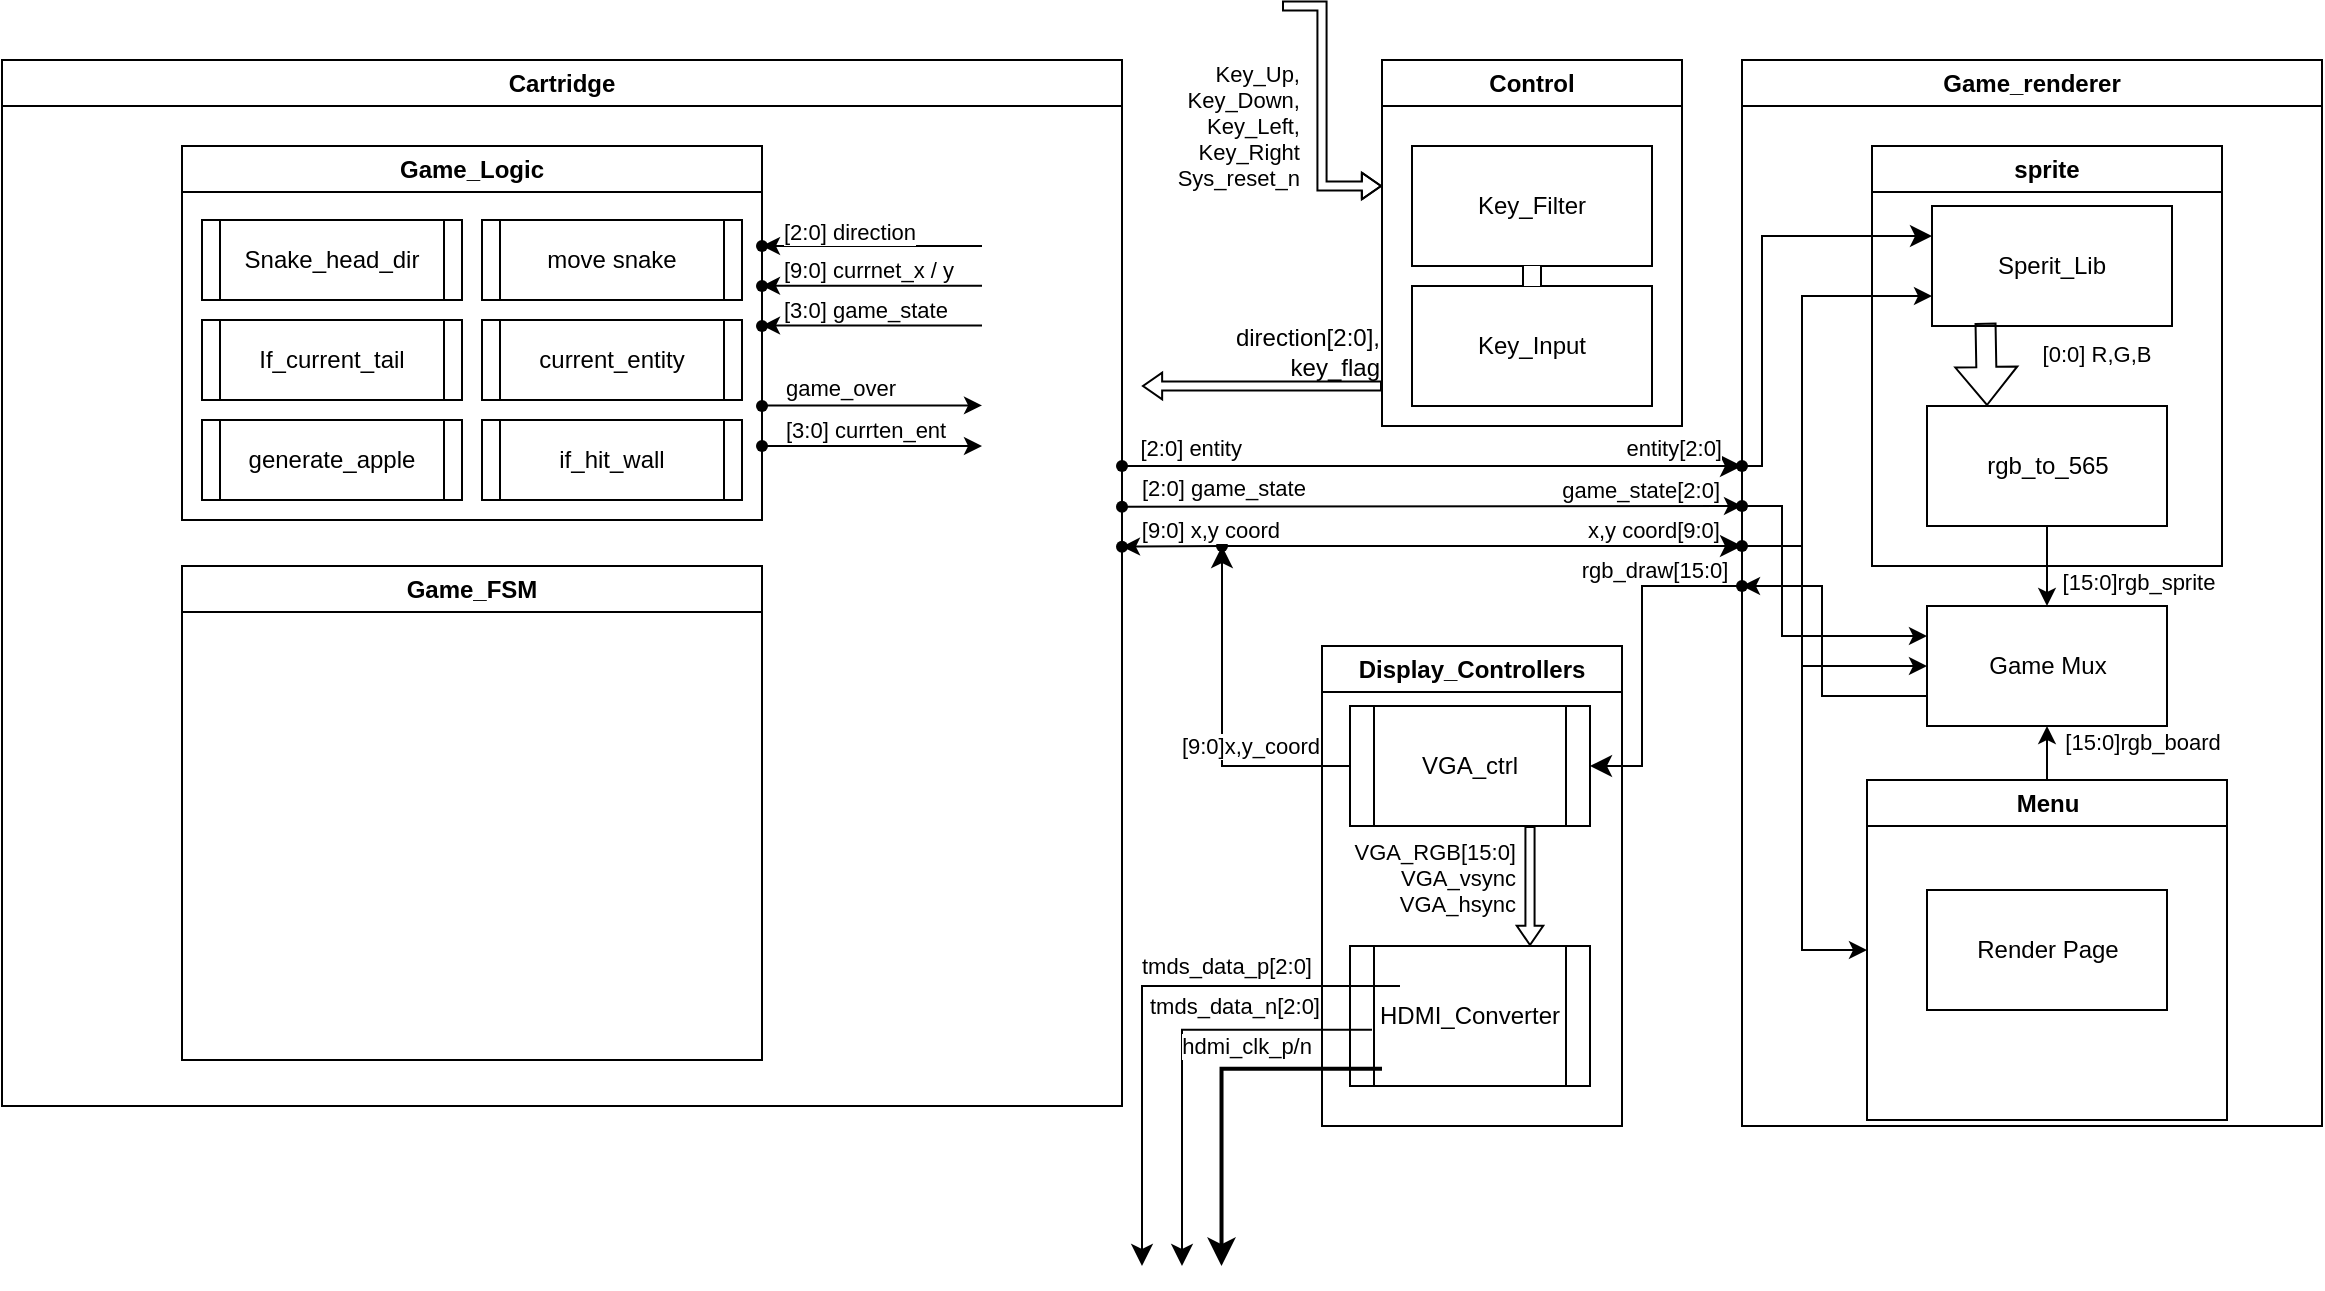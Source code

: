 <mxfile version="25.0.3">
  <diagram name="Page-1" id="sHfkZnYr7WtnaqoEsqCM">
    <mxGraphModel dx="1692" dy="544" grid="1" gridSize="10" guides="1" tooltips="1" connect="1" arrows="1" fold="1" page="1" pageScale="1" pageWidth="827" pageHeight="1169" math="0" shadow="0">
      <root>
        <mxCell id="0" />
        <mxCell id="1" parent="0" />
        <mxCell id="xB46dBXS0W5ADeLuJi4j-32" value="Control" style="swimlane;whiteSpace=wrap;html=1;startSize=23;" parent="1" vertex="1">
          <mxGeometry x="40" y="117" width="150" height="183" as="geometry" />
        </mxCell>
        <mxCell id="xB46dBXS0W5ADeLuJi4j-35" value="Key_Filter" style="rounded=0;whiteSpace=wrap;html=1;" parent="xB46dBXS0W5ADeLuJi4j-32" vertex="1">
          <mxGeometry x="15" y="43" width="120" height="60" as="geometry" />
        </mxCell>
        <mxCell id="xB46dBXS0W5ADeLuJi4j-37" value="Key_Input" style="rounded=0;whiteSpace=wrap;html=1;" parent="xB46dBXS0W5ADeLuJi4j-32" vertex="1">
          <mxGeometry x="15" y="113" width="120" height="60" as="geometry" />
        </mxCell>
        <mxCell id="xB46dBXS0W5ADeLuJi4j-40" value="" style="shape=filledEdge;rounded=0;fixDash=1;endArrow=none;strokeWidth=10;fillColor=#ffffff;html=1;entryX=0.5;entryY=0;entryDx=0;entryDy=0;exitX=0.5;exitY=1;exitDx=0;exitDy=0;" parent="xB46dBXS0W5ADeLuJi4j-32" source="xB46dBXS0W5ADeLuJi4j-35" target="xB46dBXS0W5ADeLuJi4j-37" edge="1">
          <mxGeometry width="60" height="40" relative="1" as="geometry">
            <mxPoint x="30" y="23" as="sourcePoint" />
            <mxPoint x="85" y="123" as="targetPoint" />
          </mxGeometry>
        </mxCell>
        <mxCell id="sHn7CH1aY6ciFTgk0AOF-37" value="&lt;div&gt;Game_renderer&lt;/div&gt;" style="swimlane;whiteSpace=wrap;html=1;" parent="1" vertex="1">
          <mxGeometry x="220" y="117" width="290" height="533" as="geometry" />
        </mxCell>
        <mxCell id="sHn7CH1aY6ciFTgk0AOF-43" value="sprite " style="swimlane;whiteSpace=wrap;html=1;" parent="sHn7CH1aY6ciFTgk0AOF-37" vertex="1">
          <mxGeometry x="65" y="43" width="175" height="210" as="geometry" />
        </mxCell>
        <mxCell id="sHn7CH1aY6ciFTgk0AOF-44" value="Sperit_Lib" style="rounded=0;whiteSpace=wrap;html=1;" parent="sHn7CH1aY6ciFTgk0AOF-43" vertex="1">
          <mxGeometry x="30" y="30" width="120" height="60" as="geometry" />
        </mxCell>
        <mxCell id="sHn7CH1aY6ciFTgk0AOF-42" value="rgb_to_565" style="rounded=0;whiteSpace=wrap;html=1;" parent="sHn7CH1aY6ciFTgk0AOF-43" vertex="1">
          <mxGeometry x="27.5" y="130" width="120" height="60" as="geometry" />
        </mxCell>
        <mxCell id="sHn7CH1aY6ciFTgk0AOF-52" value="" style="shape=flexArrow;html=1;rounded=0;exitX=0.223;exitY=0.973;exitDx=0;exitDy=0;entryX=0.25;entryY=0;entryDx=0;entryDy=0;exitPerimeter=0;" parent="sHn7CH1aY6ciFTgk0AOF-43" source="sHn7CH1aY6ciFTgk0AOF-44" target="sHn7CH1aY6ciFTgk0AOF-42" edge="1">
          <mxGeometry width="100" relative="1" as="geometry">
            <mxPoint x="10" y="140" as="sourcePoint" />
            <mxPoint x="340" y="75" as="targetPoint" />
          </mxGeometry>
        </mxCell>
        <mxCell id="sHn7CH1aY6ciFTgk0AOF-53" value="[0:0] R,G,B" style="edgeLabel;html=1;align=center;verticalAlign=middle;resizable=0;points=[];" parent="sHn7CH1aY6ciFTgk0AOF-52" vertex="1" connectable="0">
          <mxGeometry x="-0.49" y="-3" relative="1" as="geometry">
            <mxPoint x="58" y="5" as="offset" />
          </mxGeometry>
        </mxCell>
        <mxCell id="sHn7CH1aY6ciFTgk0AOF-57" style="edgeStyle=elbowEdgeStyle;rounded=0;orthogonalLoop=1;jettySize=auto;html=1;exitX=0.5;exitY=0;exitDx=0;exitDy=0;entryX=0.5;entryY=1;entryDx=0;entryDy=0;elbow=vertical;" parent="sHn7CH1aY6ciFTgk0AOF-37" source="sHn7CH1aY6ciFTgk0AOF-40" target="sHn7CH1aY6ciFTgk0AOF-80" edge="1">
          <mxGeometry relative="1" as="geometry">
            <mxPoint x="340" y="383" as="targetPoint" />
          </mxGeometry>
        </mxCell>
        <mxCell id="sHn7CH1aY6ciFTgk0AOF-77" value="[15:0]rgb_board" style="edgeLabel;html=1;align=center;verticalAlign=middle;resizable=0;points=[];" parent="sHn7CH1aY6ciFTgk0AOF-57" vertex="1" connectable="0">
          <mxGeometry x="0.693" y="1" relative="1" as="geometry">
            <mxPoint x="48" y="4" as="offset" />
          </mxGeometry>
        </mxCell>
        <mxCell id="sHn7CH1aY6ciFTgk0AOF-40" value="Menu" style="swimlane;whiteSpace=wrap;html=1;" parent="sHn7CH1aY6ciFTgk0AOF-37" vertex="1">
          <mxGeometry x="62.5" y="360" width="180" height="170" as="geometry" />
        </mxCell>
        <mxCell id="xB46dBXS0W5ADeLuJi4j-102" value="Render Page" style="rounded=0;whiteSpace=wrap;html=1;" parent="sHn7CH1aY6ciFTgk0AOF-40" vertex="1">
          <mxGeometry x="30" y="55" width="120" height="60" as="geometry" />
        </mxCell>
        <mxCell id="sHn7CH1aY6ciFTgk0AOF-54" style="rounded=0;orthogonalLoop=1;jettySize=auto;html=1;exitX=0.5;exitY=1;exitDx=0;exitDy=0;entryX=0.5;entryY=0;entryDx=0;entryDy=0;" parent="sHn7CH1aY6ciFTgk0AOF-37" source="sHn7CH1aY6ciFTgk0AOF-42" target="sHn7CH1aY6ciFTgk0AOF-80" edge="1">
          <mxGeometry relative="1" as="geometry">
            <mxPoint x="160" y="253" as="targetPoint" />
            <mxPoint x="240" y="264" as="sourcePoint" />
          </mxGeometry>
        </mxCell>
        <mxCell id="sHn7CH1aY6ciFTgk0AOF-55" value="[15:0]rgb_sprite" style="edgeLabel;html=1;align=center;verticalAlign=middle;resizable=0;points=[];" parent="sHn7CH1aY6ciFTgk0AOF-54" vertex="1" connectable="0">
          <mxGeometry x="0.737" y="3" relative="1" as="geometry">
            <mxPoint x="42" y="-7" as="offset" />
          </mxGeometry>
        </mxCell>
        <mxCell id="sHn7CH1aY6ciFTgk0AOF-80" value="Game Mux" style="rounded=0;whiteSpace=wrap;html=1;" parent="sHn7CH1aY6ciFTgk0AOF-37" vertex="1">
          <mxGeometry x="92.5" y="273" width="120" height="60" as="geometry" />
        </mxCell>
        <mxCell id="xB46dBXS0W5ADeLuJi4j-1" value="Cartridge" style="swimlane;whiteSpace=wrap;html=1;startSize=23;" parent="1" vertex="1">
          <mxGeometry x="-650" y="117" width="560" height="523" as="geometry" />
        </mxCell>
        <mxCell id="xB46dBXS0W5ADeLuJi4j-52" value="Game_FSM" style="swimlane;whiteSpace=wrap;html=1;startSize=23;" parent="xB46dBXS0W5ADeLuJi4j-1" vertex="1">
          <mxGeometry x="90" y="253" width="290" height="247" as="geometry" />
        </mxCell>
        <mxCell id="xB46dBXS0W5ADeLuJi4j-105" value="Game_Logic" style="swimlane;whiteSpace=wrap;html=1;" parent="xB46dBXS0W5ADeLuJi4j-1" vertex="1">
          <mxGeometry x="90" y="43" width="290" height="187" as="geometry" />
        </mxCell>
        <mxCell id="uejsK2y3ItJCnH0kQkoy-29" value="If_current_tail" style="shape=process;whiteSpace=wrap;html=1;backgroundOutline=1;size=0.071;" parent="xB46dBXS0W5ADeLuJi4j-105" vertex="1">
          <mxGeometry x="10" y="87" width="130" height="40" as="geometry" />
        </mxCell>
        <mxCell id="uejsK2y3ItJCnH0kQkoy-32" value="Snake_head_dir" style="shape=process;whiteSpace=wrap;html=1;backgroundOutline=1;size=0.071;" parent="xB46dBXS0W5ADeLuJi4j-105" vertex="1">
          <mxGeometry x="10" y="37" width="130" height="40" as="geometry" />
        </mxCell>
        <mxCell id="uejsK2y3ItJCnH0kQkoy-40" value="generate_apple" style="shape=process;whiteSpace=wrap;html=1;backgroundOutline=1;size=0.071;" parent="xB46dBXS0W5ADeLuJi4j-105" vertex="1">
          <mxGeometry x="10" y="137" width="130" height="40" as="geometry" />
        </mxCell>
        <mxCell id="uejsK2y3ItJCnH0kQkoy-41" value="current_entity" style="shape=process;whiteSpace=wrap;html=1;backgroundOutline=1;size=0.071;" parent="xB46dBXS0W5ADeLuJi4j-105" vertex="1">
          <mxGeometry x="150" y="87" width="130" height="40" as="geometry" />
        </mxCell>
        <mxCell id="uejsK2y3ItJCnH0kQkoy-42" value="move snake" style="shape=process;whiteSpace=wrap;html=1;backgroundOutline=1;size=0.071;" parent="xB46dBXS0W5ADeLuJi4j-105" vertex="1">
          <mxGeometry x="150" y="37" width="130" height="40" as="geometry" />
        </mxCell>
        <mxCell id="uejsK2y3ItJCnH0kQkoy-43" value="if_hit_wall" style="shape=process;whiteSpace=wrap;html=1;backgroundOutline=1;size=0.071;" parent="xB46dBXS0W5ADeLuJi4j-105" vertex="1">
          <mxGeometry x="150" y="137" width="130" height="40" as="geometry" />
        </mxCell>
        <mxCell id="uejsK2y3ItJCnH0kQkoy-45" value="" style="shape=waypoint;sketch=0;fillStyle=solid;size=6;pointerEvents=1;points=[];fillColor=none;resizable=0;rotatable=0;perimeter=centerPerimeter;snapToPoint=1;" parent="xB46dBXS0W5ADeLuJi4j-1" vertex="1">
          <mxGeometry x="370" y="83" width="20" height="20" as="geometry" />
        </mxCell>
        <mxCell id="uejsK2y3ItJCnH0kQkoy-46" value="" style="shape=waypoint;sketch=0;fillStyle=solid;size=6;pointerEvents=1;points=[];fillColor=none;resizable=0;rotatable=0;perimeter=centerPerimeter;snapToPoint=1;" parent="xB46dBXS0W5ADeLuJi4j-1" vertex="1">
          <mxGeometry x="370" y="103" width="20" height="20" as="geometry" />
        </mxCell>
        <mxCell id="uejsK2y3ItJCnH0kQkoy-47" value="" style="shape=waypoint;sketch=0;fillStyle=solid;size=6;pointerEvents=1;points=[];fillColor=none;resizable=0;rotatable=0;perimeter=centerPerimeter;snapToPoint=1;" parent="xB46dBXS0W5ADeLuJi4j-1" vertex="1">
          <mxGeometry x="370" y="123" width="20" height="20" as="geometry" />
        </mxCell>
        <mxCell id="uejsK2y3ItJCnH0kQkoy-67" value="" style="endArrow=classic;html=1;rounded=0;exitX=0.819;exitY=0.619;exitDx=0;exitDy=0;exitPerimeter=0;" parent="xB46dBXS0W5ADeLuJi4j-1" edge="1">
          <mxGeometry relative="1" as="geometry">
            <mxPoint x="380" y="172.69" as="sourcePoint" />
            <mxPoint x="490" y="172.69" as="targetPoint" />
          </mxGeometry>
        </mxCell>
        <mxCell id="uejsK2y3ItJCnH0kQkoy-68" value="game_over" style="edgeLabel;resizable=0;html=1;;align=left;verticalAlign=bottom;" parent="uejsK2y3ItJCnH0kQkoy-67" connectable="0" vertex="1">
          <mxGeometry x="1" relative="1" as="geometry">
            <mxPoint x="-100" as="offset" />
          </mxGeometry>
        </mxCell>
        <mxCell id="uejsK2y3ItJCnH0kQkoy-49" value="" style="shape=waypoint;sketch=0;fillStyle=solid;size=6;pointerEvents=1;points=[];fillColor=none;resizable=0;rotatable=0;perimeter=centerPerimeter;snapToPoint=1;" parent="xB46dBXS0W5ADeLuJi4j-1" vertex="1">
          <mxGeometry x="370" y="163" width="20" height="20" as="geometry" />
        </mxCell>
        <mxCell id="uejsK2y3ItJCnH0kQkoy-65" value="" style="endArrow=classic;html=1;rounded=0;exitX=0.819;exitY=0.619;exitDx=0;exitDy=0;exitPerimeter=0;" parent="xB46dBXS0W5ADeLuJi4j-1" source="uejsK2y3ItJCnH0kQkoy-48" edge="1">
          <mxGeometry relative="1" as="geometry">
            <mxPoint x="390" y="203" as="sourcePoint" />
            <mxPoint x="490" y="193" as="targetPoint" />
          </mxGeometry>
        </mxCell>
        <mxCell id="uejsK2y3ItJCnH0kQkoy-66" value="[3:0] currten_ent" style="edgeLabel;resizable=0;html=1;;align=left;verticalAlign=bottom;" parent="uejsK2y3ItJCnH0kQkoy-65" connectable="0" vertex="1">
          <mxGeometry x="1" relative="1" as="geometry">
            <mxPoint x="-100" as="offset" />
          </mxGeometry>
        </mxCell>
        <mxCell id="uejsK2y3ItJCnH0kQkoy-48" value="" style="shape=waypoint;sketch=0;fillStyle=solid;size=6;pointerEvents=1;points=[];fillColor=none;resizable=0;rotatable=0;perimeter=centerPerimeter;snapToPoint=1;" parent="xB46dBXS0W5ADeLuJi4j-1" vertex="1">
          <mxGeometry x="370" y="183" width="20" height="20" as="geometry" />
        </mxCell>
        <mxCell id="uejsK2y3ItJCnH0kQkoy-58" value="" style="endArrow=classic;html=1;rounded=0;entryX=0.414;entryY=0.4;entryDx=0;entryDy=0;entryPerimeter=0;" parent="xB46dBXS0W5ADeLuJi4j-1" edge="1">
          <mxGeometry relative="1" as="geometry">
            <mxPoint x="490" y="132.76" as="sourcePoint" />
            <mxPoint x="380" y="132.76" as="targetPoint" />
          </mxGeometry>
        </mxCell>
        <mxCell id="uejsK2y3ItJCnH0kQkoy-59" value="[3:0] game_state" style="edgeLabel;resizable=0;html=1;;align=left;verticalAlign=bottom;" parent="uejsK2y3ItJCnH0kQkoy-58" connectable="0" vertex="1">
          <mxGeometry x="1" relative="1" as="geometry">
            <mxPoint x="9" y="1" as="offset" />
          </mxGeometry>
        </mxCell>
        <mxCell id="uejsK2y3ItJCnH0kQkoy-56" value="" style="endArrow=classic;html=1;rounded=0;entryX=0.414;entryY=0.4;entryDx=0;entryDy=0;entryPerimeter=0;" parent="xB46dBXS0W5ADeLuJi4j-1" edge="1">
          <mxGeometry relative="1" as="geometry">
            <mxPoint x="490" y="112.9" as="sourcePoint" />
            <mxPoint x="380" y="112.9" as="targetPoint" />
          </mxGeometry>
        </mxCell>
        <mxCell id="uejsK2y3ItJCnH0kQkoy-57" value="[9:0] currnet_x / y" style="edgeLabel;resizable=0;html=1;;align=left;verticalAlign=bottom;" parent="uejsK2y3ItJCnH0kQkoy-56" connectable="0" vertex="1">
          <mxGeometry x="1" relative="1" as="geometry">
            <mxPoint x="9" y="1" as="offset" />
          </mxGeometry>
        </mxCell>
        <mxCell id="uejsK2y3ItJCnH0kQkoy-52" value="" style="endArrow=classic;html=1;rounded=0;entryX=0.414;entryY=0.4;entryDx=0;entryDy=0;entryPerimeter=0;" parent="xB46dBXS0W5ADeLuJi4j-1" target="uejsK2y3ItJCnH0kQkoy-45" edge="1">
          <mxGeometry relative="1" as="geometry">
            <mxPoint x="490" y="93" as="sourcePoint" />
            <mxPoint x="470" y="253" as="targetPoint" />
          </mxGeometry>
        </mxCell>
        <mxCell id="uejsK2y3ItJCnH0kQkoy-55" value="[2:0] direction" style="edgeLabel;resizable=0;html=1;;align=left;verticalAlign=bottom;" parent="uejsK2y3ItJCnH0kQkoy-52" connectable="0" vertex="1">
          <mxGeometry x="1" relative="1" as="geometry">
            <mxPoint x="9" y="1" as="offset" />
          </mxGeometry>
        </mxCell>
        <mxCell id="xB46dBXS0W5ADeLuJi4j-2" value="Display_Controllers" style="swimlane;whiteSpace=wrap;html=1;" parent="1" vertex="1">
          <mxGeometry x="10" y="410" width="150" height="240" as="geometry" />
        </mxCell>
        <mxCell id="xB46dBXS0W5ADeLuJi4j-4" value="VGA_ctrl" style="shape=process;whiteSpace=wrap;html=1;backgroundOutline=1;" parent="xB46dBXS0W5ADeLuJi4j-2" vertex="1">
          <mxGeometry x="14" y="30" width="120" height="60" as="geometry" />
        </mxCell>
        <mxCell id="xB46dBXS0W5ADeLuJi4j-5" value="HDMI_Converter" style="shape=process;whiteSpace=wrap;html=1;backgroundOutline=1;" parent="xB46dBXS0W5ADeLuJi4j-2" vertex="1">
          <mxGeometry x="14" y="150" width="120" height="70" as="geometry" />
        </mxCell>
        <mxCell id="xB46dBXS0W5ADeLuJi4j-23" value="" style="edgeStyle=elbowEdgeStyle;elbow=horizontal;endArrow=classic;html=1;curved=0;rounded=0;endSize=8;startSize=8;" parent="xB46dBXS0W5ADeLuJi4j-2" edge="1">
          <mxGeometry width="50" height="50" relative="1" as="geometry">
            <mxPoint x="39" y="170" as="sourcePoint" />
            <mxPoint x="-90" y="310" as="targetPoint" />
            <Array as="points">
              <mxPoint x="-90" y="240" />
            </Array>
          </mxGeometry>
        </mxCell>
        <mxCell id="xB46dBXS0W5ADeLuJi4j-26" value="" style="shape=filledEdge;curved=0;rounded=0;fixDash=1;endArrow=none;strokeWidth=10;fillColor=#ffffff;edgeStyle=orthogonalEdgeStyle;html=1;entryDx=0;entryDy=0;exitX=1.093;exitY=1.157;exitDx=0;exitDy=0;exitPerimeter=0;" parent="xB46dBXS0W5ADeLuJi4j-2" edge="1">
          <mxGeometry width="60" height="40" relative="1" as="geometry">
            <mxPoint x="60.0" y="140" as="sourcePoint" />
            <mxPoint x="60.0" y="140" as="targetPoint" />
          </mxGeometry>
        </mxCell>
        <mxCell id="xB46dBXS0W5ADeLuJi4j-27" value="&lt;div&gt;VGA_RGB[15:0]&lt;/div&gt;&lt;div&gt;VGA_vsync&lt;/div&gt;&lt;div&gt;VGA_hsync&lt;br&gt;&lt;/div&gt;" style="edgeLabel;html=1;align=right;verticalAlign=middle;resizable=0;points=[];" parent="xB46dBXS0W5ADeLuJi4j-26" vertex="1" connectable="0">
          <mxGeometry x="-0.01" y="2" relative="1" as="geometry">
            <mxPoint x="37" y="-24" as="offset" />
          </mxGeometry>
        </mxCell>
        <mxCell id="uejsK2y3ItJCnH0kQkoy-7" value="" style="endArrow=classic;html=1;rounded=0;exitX=0.75;exitY=1;exitDx=0;exitDy=0;entryX=0.75;entryY=0;entryDx=0;entryDy=0;shape=flexArrow;width=4.571;endSize=2.857;endWidth=7.673;" parent="xB46dBXS0W5ADeLuJi4j-2" source="xB46dBXS0W5ADeLuJi4j-4" target="xB46dBXS0W5ADeLuJi4j-5" edge="1">
          <mxGeometry width="50" height="50" relative="1" as="geometry">
            <mxPoint x="220" y="170" as="sourcePoint" />
            <mxPoint x="270" y="120" as="targetPoint" />
            <Array as="points" />
          </mxGeometry>
        </mxCell>
        <mxCell id="xB46dBXS0W5ADeLuJi4j-20" value="" style="edgeStyle=elbowEdgeStyle;elbow=horizontal;endArrow=classic;html=1;curved=0;rounded=0;endSize=8;startSize=8;exitX=0.002;exitY=0.877;exitDx=0;exitDy=0;exitPerimeter=0;strokeWidth=2;" parent="1" edge="1">
          <mxGeometry width="50" height="50" relative="1" as="geometry">
            <mxPoint x="40.0" y="621.39" as="sourcePoint" />
            <mxPoint x="-40" y="720" as="targetPoint" />
            <Array as="points">
              <mxPoint x="-40.24" y="660" />
            </Array>
          </mxGeometry>
        </mxCell>
        <mxCell id="sHn7CH1aY6ciFTgk0AOF-82" style="edgeStyle=elbowEdgeStyle;rounded=0;orthogonalLoop=1;jettySize=auto;html=1;entryX=0.643;entryY=0.81;entryDx=0;entryDy=0;exitX=0;exitY=0.75;exitDx=0;exitDy=0;entryPerimeter=0;" parent="1" source="sHn7CH1aY6ciFTgk0AOF-80" target="uejsK2y3ItJCnH0kQkoy-19" edge="1">
          <mxGeometry relative="1" as="geometry">
            <mxPoint x="540" y="290" as="targetPoint" />
            <Array as="points">
              <mxPoint x="260" y="410" />
            </Array>
          </mxGeometry>
        </mxCell>
        <mxCell id="sHn7CH1aY6ciFTgk0AOF-84" value="rgb_draw[15:0]" style="edgeLabel;html=1;align=center;verticalAlign=bottom;resizable=0;points=[];" parent="sHn7CH1aY6ciFTgk0AOF-82" vertex="1" connectable="0">
          <mxGeometry x="0.562" y="-1" relative="1" as="geometry">
            <mxPoint x="-77" y="1" as="offset" />
          </mxGeometry>
        </mxCell>
        <mxCell id="sHn7CH1aY6ciFTgk0AOF-50" value="" style="endArrow=classic;html=1;rounded=0;endSize=8;startSize=8;exitDx=0;exitDy=0;edgeStyle=elbowEdgeStyle;entryX=0.578;entryY=0.406;entryDx=0;entryDy=0;entryPerimeter=0;" parent="1" source="xB46dBXS0W5ADeLuJi4j-28" target="sHn7CH1aY6ciFTgk0AOF-78" edge="1">
          <mxGeometry width="50" height="50" relative="1" as="geometry">
            <mxPoint x="130" y="370" as="sourcePoint" />
            <mxPoint x="260" y="370" as="targetPoint" />
          </mxGeometry>
        </mxCell>
        <mxCell id="xB46dBXS0W5ADeLuJi4j-29" value="" style="endArrow=classic;html=1;rounded=0;endSize=8;startSize=8;exitX=0;exitY=0.5;exitDx=0;exitDy=0;edgeStyle=elbowEdgeStyle;entryX=0.471;entryY=0.6;entryDx=0;entryDy=0;entryPerimeter=0;" parent="1" source="xB46dBXS0W5ADeLuJi4j-4" target="xB46dBXS0W5ADeLuJi4j-28" edge="1">
          <mxGeometry width="50" height="50" relative="1" as="geometry">
            <mxPoint x="130" y="483" as="sourcePoint" />
            <mxPoint x="40" y="390" as="targetPoint" />
            <Array as="points">
              <mxPoint x="-40" y="450" />
            </Array>
          </mxGeometry>
        </mxCell>
        <mxCell id="xB46dBXS0W5ADeLuJi4j-30" value="[9:0]x,y_coord" style="edgeLabel;html=1;align=center;verticalAlign=middle;resizable=0;points=[];" parent="xB46dBXS0W5ADeLuJi4j-29" vertex="1" connectable="0">
          <mxGeometry x="-0.017" y="2" relative="1" as="geometry">
            <mxPoint x="16" y="11" as="offset" />
          </mxGeometry>
        </mxCell>
        <mxCell id="xB46dBXS0W5ADeLuJi4j-31" value="" style="endArrow=classic;html=1;rounded=0;entryX=0.5;entryY=0.483;entryDx=0;entryDy=0;entryPerimeter=0;" parent="1" source="xB46dBXS0W5ADeLuJi4j-28" target="uejsK2y3ItJCnH0kQkoy-61" edge="1">
          <mxGeometry width="50" height="50" relative="1" as="geometry">
            <mxPoint x="200" y="390" as="sourcePoint" />
            <mxPoint x="-80" y="360" as="targetPoint" />
          </mxGeometry>
        </mxCell>
        <mxCell id="xB46dBXS0W5ADeLuJi4j-28" value="" style="shape=waypoint;sketch=0;fillStyle=solid;size=6;pointerEvents=1;points=[];fillColor=none;resizable=0;rotatable=0;perimeter=centerPerimeter;snapToPoint=1;" parent="1" vertex="1">
          <mxGeometry x="-50" y="350" width="20" height="20" as="geometry" />
        </mxCell>
        <mxCell id="xB46dBXS0W5ADeLuJi4j-19" value="" style="edgeStyle=elbowEdgeStyle;elbow=horizontal;endArrow=classic;html=1;curved=0;rounded=0;endSize=8;startSize=8;exitX=-0.002;exitY=0.598;exitDx=0;exitDy=0;exitPerimeter=0;" parent="1" edge="1">
          <mxGeometry width="50" height="50" relative="1" as="geometry">
            <mxPoint x="35.0" y="601.86" as="sourcePoint" />
            <mxPoint x="-60" y="720" as="targetPoint" />
            <Array as="points">
              <mxPoint x="-60" y="660" />
            </Array>
          </mxGeometry>
        </mxCell>
        <mxCell id="uejsK2y3ItJCnH0kQkoy-8" value="&lt;div&gt;Key_Up,&lt;/div&gt;&lt;div&gt;Key_Down,&lt;/div&gt;&lt;div&gt;Key_Left,&lt;/div&gt;&lt;div&gt;Key_Right&lt;br&gt;&lt;/div&gt;&lt;div&gt;Sys_reset_n&lt;br&gt;&lt;/div&gt;" style="edgeLabel;html=1;align=right;verticalAlign=middle;resizable=0;points=[];" parent="1" vertex="1" connectable="0">
          <mxGeometry x="-0.001" y="150.001" as="geometry" />
        </mxCell>
        <mxCell id="uejsK2y3ItJCnH0kQkoy-10" value="" style="endArrow=classic;html=1;rounded=0;exitX=0.529;exitY=0.426;exitDx=0;exitDy=0;exitPerimeter=0;" parent="1" source="uejsK2y3ItJCnH0kQkoy-60" target="uejsK2y3ItJCnH0kQkoy-17" edge="1">
          <mxGeometry relative="1" as="geometry">
            <mxPoint x="-80" y="340" as="sourcePoint" />
            <mxPoint x="240" y="366" as="targetPoint" />
          </mxGeometry>
        </mxCell>
        <mxCell id="uejsK2y3ItJCnH0kQkoy-12" value="[2:0] game_state" style="edgeLabel;resizable=0;html=1;;align=left;verticalAlign=bottom;" parent="uejsK2y3ItJCnH0kQkoy-10" connectable="0" vertex="1">
          <mxGeometry x="-1" relative="1" as="geometry">
            <mxPoint x="8" y="-1" as="offset" />
          </mxGeometry>
        </mxCell>
        <mxCell id="uejsK2y3ItJCnH0kQkoy-15" value="" style="endArrow=classic;html=1;rounded=0;endSize=8;startSize=8;labelPosition=left;verticalLabelPosition=middle;align=right;verticalAlign=middle;entryDx=0;entryDy=0;entryPerimeter=0;" parent="1" source="uejsK2y3ItJCnH0kQkoy-30" target="sHn7CH1aY6ciFTgk0AOF-72" edge="1">
          <mxGeometry width="50" height="50" relative="1" as="geometry">
            <mxPoint x="-90" y="320" as="sourcePoint" />
            <mxPoint x="240" y="339.52" as="targetPoint" />
          </mxGeometry>
        </mxCell>
        <mxCell id="uejsK2y3ItJCnH0kQkoy-18" value="game_state[2:0]" style="edgeLabel;html=1;align=right;verticalAlign=bottom;resizable=0;points=[];" parent="1" vertex="1" connectable="0">
          <mxGeometry x="209.996" y="340.34" as="geometry" />
        </mxCell>
        <mxCell id="sHn7CH1aY6ciFTgk0AOF-72" value="" style="shape=waypoint;sketch=0;fillStyle=solid;size=6;pointerEvents=1;points=[];fillColor=none;resizable=0;rotatable=0;perimeter=centerPerimeter;snapToPoint=1;" parent="1" vertex="1">
          <mxGeometry x="210" y="310" width="20" height="20" as="geometry" />
        </mxCell>
        <mxCell id="sHn7CH1aY6ciFTgk0AOF-78" value="" style="shape=waypoint;sketch=0;fillStyle=solid;size=6;pointerEvents=1;points=[];fillColor=none;resizable=0;rotatable=0;perimeter=centerPerimeter;snapToPoint=1;" parent="1" vertex="1">
          <mxGeometry x="210" y="350" width="20" height="20" as="geometry" />
        </mxCell>
        <mxCell id="uejsK2y3ItJCnH0kQkoy-17" value="" style="shape=waypoint;sketch=0;fillStyle=solid;size=6;pointerEvents=1;points=[];fillColor=none;resizable=0;rotatable=0;perimeter=centerPerimeter;snapToPoint=1;" parent="1" vertex="1">
          <mxGeometry x="210" y="330.0" width="20" height="20" as="geometry" />
        </mxCell>
        <mxCell id="uejsK2y3ItJCnH0kQkoy-19" value="" style="shape=waypoint;sketch=0;fillStyle=solid;size=6;pointerEvents=1;points=[];fillColor=none;resizable=0;rotatable=0;perimeter=centerPerimeter;snapToPoint=1;" parent="1" vertex="1">
          <mxGeometry x="210" y="370" width="20" height="20" as="geometry" />
        </mxCell>
        <mxCell id="sHn7CH1aY6ciFTgk0AOF-47" value="" style="edgeStyle=elbowEdgeStyle;endArrow=classic;html=1;rounded=0;endSize=8;startSize=8;labelPosition=left;verticalLabelPosition=middle;align=right;verticalAlign=middle;entryX=0;entryY=0.25;entryDx=0;entryDy=0;" parent="1" source="sHn7CH1aY6ciFTgk0AOF-72" target="sHn7CH1aY6ciFTgk0AOF-44" edge="1">
          <mxGeometry width="50" height="50" relative="1" as="geometry">
            <mxPoint x="240" y="350" as="sourcePoint" />
            <mxPoint x="260" y="270" as="targetPoint" />
            <Array as="points">
              <mxPoint x="230" y="270" />
            </Array>
          </mxGeometry>
        </mxCell>
        <mxCell id="sHn7CH1aY6ciFTgk0AOF-48" value="&lt;div&gt;entity[2:0]&lt;br&gt;&lt;/div&gt;" style="edgeLabel;html=1;align=right;verticalAlign=bottom;resizable=0;points=[];" parent="sHn7CH1aY6ciFTgk0AOF-47" vertex="1" connectable="0">
          <mxGeometry x="0.063" relative="1" as="geometry">
            <mxPoint x="-20" y="101" as="offset" />
          </mxGeometry>
        </mxCell>
        <mxCell id="sHn7CH1aY6ciFTgk0AOF-79" style="edgeStyle=elbowEdgeStyle;rounded=0;orthogonalLoop=1;jettySize=auto;html=1;entryX=0;entryY=0.75;entryDx=0;entryDy=0;" parent="1" source="sHn7CH1aY6ciFTgk0AOF-78" target="sHn7CH1aY6ciFTgk0AOF-44" edge="1">
          <mxGeometry relative="1" as="geometry">
            <Array as="points">
              <mxPoint x="250" y="300" />
            </Array>
          </mxGeometry>
        </mxCell>
        <mxCell id="sHn7CH1aY6ciFTgk0AOF-81" style="edgeStyle=elbowEdgeStyle;rounded=0;orthogonalLoop=1;jettySize=auto;html=1;entryX=0;entryY=0.5;entryDx=0;entryDy=0;" parent="1" source="sHn7CH1aY6ciFTgk0AOF-78" target="sHn7CH1aY6ciFTgk0AOF-80" edge="1">
          <mxGeometry relative="1" as="geometry">
            <Array as="points">
              <mxPoint x="250" y="390" />
            </Array>
          </mxGeometry>
        </mxCell>
        <mxCell id="xB46dBXS0W5ADeLuJi4j-104" value="" style="endArrow=classic;html=1;rounded=0;entryX=0;entryY=0.5;entryDx=0;entryDy=0;edgeStyle=elbowEdgeStyle;exitX=0.552;exitY=1.013;exitDx=0;exitDy=0;exitPerimeter=0;" parent="1" source="sHn7CH1aY6ciFTgk0AOF-78" target="sHn7CH1aY6ciFTgk0AOF-40" edge="1">
          <mxGeometry width="50" height="50" relative="1" as="geometry">
            <mxPoint x="240" y="370" as="sourcePoint" />
            <mxPoint x="60" y="350" as="targetPoint" />
            <Array as="points">
              <mxPoint x="250" y="460" />
            </Array>
          </mxGeometry>
        </mxCell>
        <mxCell id="uejsK2y3ItJCnH0kQkoy-16" value="" style="endArrow=classic;html=1;rounded=0;exitX=0.528;exitY=0.467;exitDx=0;exitDy=0;exitPerimeter=0;entryX=0;entryY=0.25;entryDx=0;entryDy=0;edgeStyle=orthogonalEdgeStyle;" parent="1" source="uejsK2y3ItJCnH0kQkoy-17" target="sHn7CH1aY6ciFTgk0AOF-80" edge="1">
          <mxGeometry width="50" height="50" relative="1" as="geometry">
            <mxPoint x="200" y="410" as="sourcePoint" />
            <mxPoint x="290" y="390" as="targetPoint" />
            <Array as="points">
              <mxPoint x="240" y="405" />
            </Array>
          </mxGeometry>
        </mxCell>
        <mxCell id="uejsK2y3ItJCnH0kQkoy-21" value="x,y coord[9:0]" style="edgeLabel;html=1;align=right;verticalAlign=bottom;resizable=0;points=[];" parent="1" vertex="1" connectable="0">
          <mxGeometry x="209.996" y="360" as="geometry" />
        </mxCell>
        <mxCell id="uejsK2y3ItJCnH0kQkoy-22" value="" style="edgeStyle=segmentEdgeStyle;endArrow=classic;html=1;curved=0;rounded=0;endSize=8;startSize=8;exitX=0.452;exitY=0.69;exitDx=0;exitDy=0;exitPerimeter=0;entryX=1;entryY=0.5;entryDx=0;entryDy=0;" parent="1" source="uejsK2y3ItJCnH0kQkoy-19" target="xB46dBXS0W5ADeLuJi4j-4" edge="1">
          <mxGeometry width="50" height="50" relative="1" as="geometry">
            <mxPoint x="180" y="400" as="sourcePoint" />
            <mxPoint x="230" y="350" as="targetPoint" />
            <Array as="points">
              <mxPoint x="170" y="380" />
              <mxPoint x="170" y="470" />
            </Array>
          </mxGeometry>
        </mxCell>
        <mxCell id="xB46dBXS0W5ADeLuJi4j-24" value="&lt;div&gt;hdmi_clk_p/n&lt;br&gt;&lt;/div&gt;" style="edgeLabel;html=1;align=right;verticalAlign=middle;resizable=0;points=[];" parent="1" vertex="1" connectable="0">
          <mxGeometry x="20.0" y="660" as="geometry">
            <mxPoint x="-15" y="-50" as="offset" />
          </mxGeometry>
        </mxCell>
        <mxCell id="xB46dBXS0W5ADeLuJi4j-21" value="&lt;div align=&quot;right&quot;&gt;tmds_data_p[2:0]&lt;/div&gt;" style="edgeLabel;html=1;align=right;verticalAlign=middle;resizable=0;points=[];" parent="1" vertex="1" connectable="0">
          <mxGeometry x="20.0" y="620" as="geometry">
            <mxPoint x="-15" y="-50" as="offset" />
          </mxGeometry>
        </mxCell>
        <mxCell id="xB46dBXS0W5ADeLuJi4j-14" value="&lt;div align=&quot;right&quot;&gt;tmds_data_n[2:0]&lt;/div&gt;" style="edgeLabel;html=1;align=right;verticalAlign=middle;resizable=0;points=[];" parent="1" vertex="1" connectable="0">
          <mxGeometry x="24.0" y="640" as="geometry">
            <mxPoint x="-15" y="-50" as="offset" />
          </mxGeometry>
        </mxCell>
        <mxCell id="uejsK2y3ItJCnH0kQkoy-25" value="" style="endArrow=classic;html=1;rounded=0;exitX=0.75;exitY=1;exitDx=0;exitDy=0;shape=flexArrow;width=4.571;endSize=2.857;endWidth=7.673;edgeStyle=orthogonalEdgeStyle;elbow=vertical;" parent="1" edge="1">
          <mxGeometry width="50" height="50" relative="1" as="geometry">
            <mxPoint x="-10" y="90" as="sourcePoint" />
            <mxPoint x="40" y="180" as="targetPoint" />
            <Array as="points">
              <mxPoint x="10" y="90" />
              <mxPoint x="10" y="180" />
            </Array>
          </mxGeometry>
        </mxCell>
        <mxCell id="uejsK2y3ItJCnH0kQkoy-26" value="" style="endArrow=classic;html=1;rounded=0;shape=flexArrow;width=4.571;endSize=2.857;endWidth=7.673;elbow=vertical;" parent="1" edge="1">
          <mxGeometry width="50" height="50" relative="1" as="geometry">
            <mxPoint x="40" y="280" as="sourcePoint" />
            <mxPoint x="-80" y="280" as="targetPoint" />
          </mxGeometry>
        </mxCell>
        <mxCell id="uejsK2y3ItJCnH0kQkoy-27" value="&lt;div&gt;direction[2:0],&lt;/div&gt;&lt;div&gt;key_flag&lt;br&gt;&lt;/div&gt;" style="text;html=1;align=right;verticalAlign=bottom;resizable=0;points=[];autosize=1;strokeColor=none;fillColor=none;" parent="1" vertex="1">
          <mxGeometry x="-60" y="240" width="100" height="40" as="geometry" />
        </mxCell>
        <mxCell id="uejsK2y3ItJCnH0kQkoy-31" value="" style="endArrow=classic;html=1;rounded=0;endSize=8;startSize=8;labelPosition=left;verticalLabelPosition=middle;align=right;verticalAlign=middle;entryDx=0;entryDy=0;entryPerimeter=0;" parent="1" target="uejsK2y3ItJCnH0kQkoy-30" edge="1">
          <mxGeometry width="50" height="50" relative="1" as="geometry">
            <mxPoint x="-90" y="320" as="sourcePoint" />
            <mxPoint x="220" y="320" as="targetPoint" />
          </mxGeometry>
        </mxCell>
        <mxCell id="uejsK2y3ItJCnH0kQkoy-30" value="" style="shape=waypoint;sketch=0;fillStyle=solid;size=6;pointerEvents=1;points=[];fillColor=none;resizable=0;rotatable=0;perimeter=centerPerimeter;snapToPoint=1;" parent="1" vertex="1">
          <mxGeometry x="-100" y="310" width="20" height="20" as="geometry" />
        </mxCell>
        <mxCell id="uejsK2y3ItJCnH0kQkoy-60" value="" style="shape=waypoint;sketch=0;fillStyle=solid;size=6;pointerEvents=1;points=[];fillColor=none;resizable=0;rotatable=0;perimeter=centerPerimeter;snapToPoint=1;" parent="1" vertex="1">
          <mxGeometry x="-100" y="330.34" width="20" height="20" as="geometry" />
        </mxCell>
        <mxCell id="uejsK2y3ItJCnH0kQkoy-61" value="" style="shape=waypoint;sketch=0;fillStyle=solid;size=6;pointerEvents=1;points=[];fillColor=none;resizable=0;rotatable=0;perimeter=centerPerimeter;snapToPoint=1;" parent="1" vertex="1">
          <mxGeometry x="-100" y="350.34" width="20" height="20" as="geometry" />
        </mxCell>
        <mxCell id="uejsK2y3ItJCnH0kQkoy-63" value="&lt;div&gt;[2:0] entity&lt;br&gt;&lt;/div&gt;" style="edgeLabel;html=1;align=right;verticalAlign=bottom;resizable=0;points=[];" parent="1" vertex="1" connectable="0">
          <mxGeometry x="-30" y="319.996" as="geometry" />
        </mxCell>
        <mxCell id="uejsK2y3ItJCnH0kQkoy-64" value="[9:0] x,y coord" style="edgeLabel;html=1;align=right;verticalAlign=bottom;resizable=0;points=[];" parent="1" vertex="1" connectable="0">
          <mxGeometry x="-10.004" y="360" as="geometry" />
        </mxCell>
      </root>
    </mxGraphModel>
  </diagram>
</mxfile>

